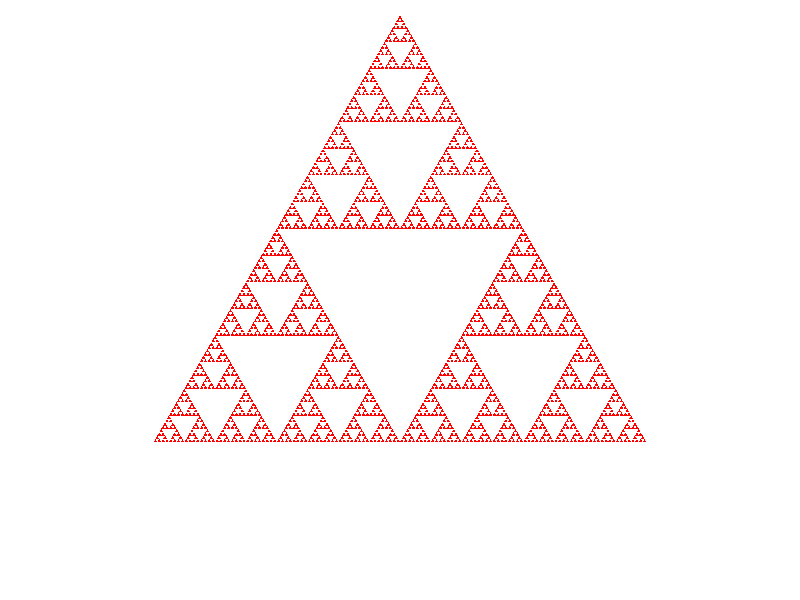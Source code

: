 //SIERPINSKI FRACTAL

//Files with predefined colors and textures
#include "colors.inc"
#include "glass.inc"
#include "golds.inc"
#include "metals.inc"
#include "stones.inc"
#include "woods.inc"

//Place the camera
camera {
  sky <0,0,1>          //Don't change this
  direction <-1,0,0>   //Don't change this  
  right <-4/3,0,0>     //Don't change this
  location  <0,0,10>
  look_at   <0,0,0>
  angle 16
}

global_settings { ambient_light White }

light_source {
  <0,0,10> 
  color White
}

background { color White }

//Define the coordinates of the three vertices of a triangle
//Notice that the angle must be given in radians
#declare p1 = <cos(90*pi/180),sin(90*pi/180),0>;
#declare p2 = <cos(210*pi/180),sin(210*pi/180),0>;
#declare p3 = <cos(330*pi/180),sin(330*pi/180),0>;

//Define the triangle
#declare mytriangle = object{polygon { 4, p1, p2, p3, p1} texture {pigment{Red}} };

#declare counter=1;

//Make a loop in which the triangle is shrunk and translated toward each corner
#while(counter < 8)
  #declare mytriangle=union{
    object{mytriangle scale .5 translate .5*p1}
    object{mytriangle scale .5 translate .5*p2}
    object{mytriangle scale .5 translate .5*p3}
}
  #declare counter=counter+1;
#end

//Display the triangle
mytriangle
